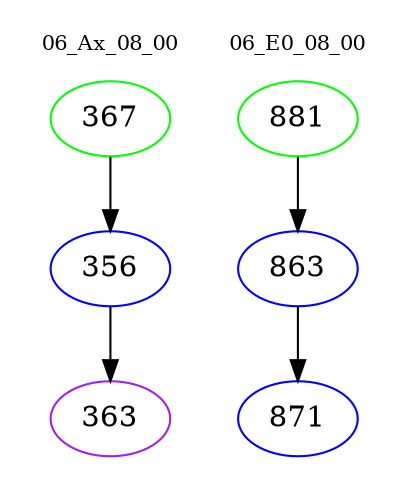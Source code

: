 digraph{
subgraph cluster_0 {
color = white
label = "06_Ax_08_00";
fontsize=10;
T0_367 [label="367", color="green"]
T0_367 -> T0_356 [color="black"]
T0_356 [label="356", color="blue"]
T0_356 -> T0_363 [color="black"]
T0_363 [label="363", color="purple"]
}
subgraph cluster_1 {
color = white
label = "06_E0_08_00";
fontsize=10;
T1_881 [label="881", color="green"]
T1_881 -> T1_863 [color="black"]
T1_863 [label="863", color="blue"]
T1_863 -> T1_871 [color="black"]
T1_871 [label="871", color="blue"]
}
}
